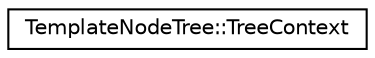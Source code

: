digraph "类继承关系图"
{
 // INTERACTIVE_SVG=YES
 // LATEX_PDF_SIZE
  edge [fontname="Helvetica",fontsize="10",labelfontname="Helvetica",labelfontsize="10"];
  node [fontname="Helvetica",fontsize="10",shape=record];
  rankdir="LR";
  Node0 [label="TemplateNodeTree::TreeContext",height=0.2,width=0.4,color="black", fillcolor="white", style="filled",URL="$de/d99/struct_template_node_tree_1_1_tree_context.html",tooltip=" "];
}
